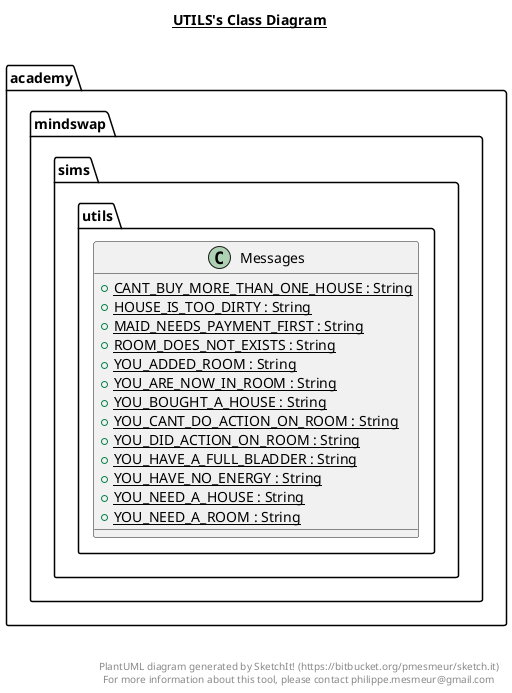 @startuml

title __UTILS's Class Diagram__\n

  namespace academy.mindswap {
    namespace sims {
      namespace utils {
        class academy.mindswap.sims.utils.Messages {
            {static} + CANT_BUY_MORE_THAN_ONE_HOUSE : String
            {static} + HOUSE_IS_TOO_DIRTY : String
            {static} + MAID_NEEDS_PAYMENT_FIRST : String
            {static} + ROOM_DOES_NOT_EXISTS : String
            {static} + YOU_ADDED_ROOM : String
            {static} + YOU_ARE_NOW_IN_ROOM : String
            {static} + YOU_BOUGHT_A_HOUSE : String
            {static} + YOU_CANT_DO_ACTION_ON_ROOM : String
            {static} + YOU_DID_ACTION_ON_ROOM : String
            {static} + YOU_HAVE_A_FULL_BLADDER : String
            {static} + YOU_HAVE_NO_ENERGY : String
            {static} + YOU_NEED_A_HOUSE : String
            {static} + YOU_NEED_A_ROOM : String
        }
      }
    }
  }
  



right footer


PlantUML diagram generated by SketchIt! (https://bitbucket.org/pmesmeur/sketch.it)
For more information about this tool, please contact philippe.mesmeur@gmail.com
endfooter

@enduml
